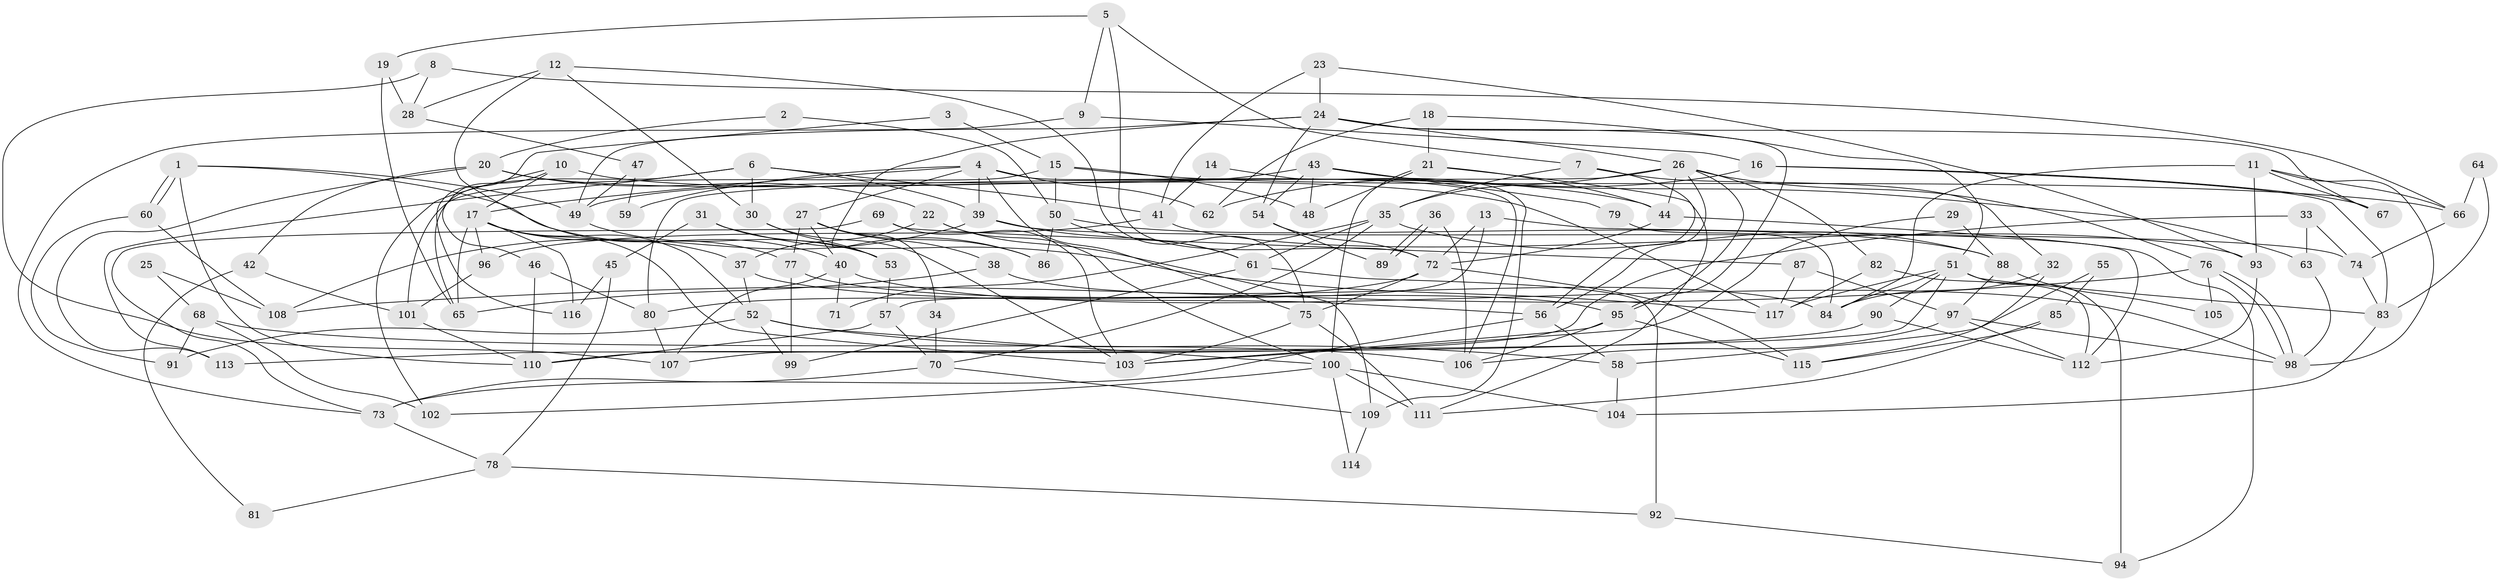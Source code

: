 // coarse degree distribution, {8: 0.07407407407407407, 2: 0.1111111111111111, 11: 0.012345679012345678, 6: 0.1111111111111111, 7: 0.09876543209876543, 3: 0.24691358024691357, 5: 0.18518518518518517, 4: 0.12345679012345678, 9: 0.024691358024691357, 10: 0.012345679012345678}
// Generated by graph-tools (version 1.1) at 2025/24/03/03/25 07:24:00]
// undirected, 117 vertices, 234 edges
graph export_dot {
graph [start="1"]
  node [color=gray90,style=filled];
  1;
  2;
  3;
  4;
  5;
  6;
  7;
  8;
  9;
  10;
  11;
  12;
  13;
  14;
  15;
  16;
  17;
  18;
  19;
  20;
  21;
  22;
  23;
  24;
  25;
  26;
  27;
  28;
  29;
  30;
  31;
  32;
  33;
  34;
  35;
  36;
  37;
  38;
  39;
  40;
  41;
  42;
  43;
  44;
  45;
  46;
  47;
  48;
  49;
  50;
  51;
  52;
  53;
  54;
  55;
  56;
  57;
  58;
  59;
  60;
  61;
  62;
  63;
  64;
  65;
  66;
  67;
  68;
  69;
  70;
  71;
  72;
  73;
  74;
  75;
  76;
  77;
  78;
  79;
  80;
  81;
  82;
  83;
  84;
  85;
  86;
  87;
  88;
  89;
  90;
  91;
  92;
  93;
  94;
  95;
  96;
  97;
  98;
  99;
  100;
  101;
  102;
  103;
  104;
  105;
  106;
  107;
  108;
  109;
  110;
  111;
  112;
  113;
  114;
  115;
  116;
  117;
  1 -- 60;
  1 -- 60;
  1 -- 40;
  1 -- 49;
  1 -- 110;
  2 -- 20;
  2 -- 50;
  3 -- 116;
  3 -- 15;
  4 -- 62;
  4 -- 75;
  4 -- 17;
  4 -- 27;
  4 -- 39;
  4 -- 59;
  4 -- 106;
  5 -- 7;
  5 -- 72;
  5 -- 9;
  5 -- 19;
  6 -- 113;
  6 -- 30;
  6 -- 39;
  6 -- 41;
  6 -- 65;
  7 -- 32;
  7 -- 35;
  7 -- 56;
  8 -- 107;
  8 -- 28;
  8 -- 66;
  9 -- 16;
  9 -- 73;
  10 -- 44;
  10 -- 17;
  10 -- 46;
  10 -- 102;
  11 -- 93;
  11 -- 66;
  11 -- 67;
  11 -- 84;
  11 -- 98;
  12 -- 30;
  12 -- 75;
  12 -- 28;
  12 -- 77;
  13 -- 57;
  13 -- 112;
  13 -- 72;
  14 -- 41;
  14 -- 109;
  15 -- 66;
  15 -- 50;
  15 -- 48;
  15 -- 101;
  16 -- 67;
  16 -- 83;
  16 -- 62;
  17 -- 37;
  17 -- 52;
  17 -- 65;
  17 -- 96;
  17 -- 103;
  17 -- 116;
  18 -- 21;
  18 -- 51;
  18 -- 62;
  19 -- 65;
  19 -- 28;
  20 -- 22;
  20 -- 117;
  20 -- 42;
  20 -- 113;
  21 -- 44;
  21 -- 100;
  21 -- 48;
  21 -- 111;
  22 -- 100;
  22 -- 37;
  22 -- 109;
  23 -- 41;
  23 -- 24;
  23 -- 93;
  24 -- 95;
  24 -- 86;
  24 -- 26;
  24 -- 49;
  24 -- 54;
  24 -- 67;
  25 -- 108;
  25 -- 68;
  26 -- 56;
  26 -- 35;
  26 -- 44;
  26 -- 76;
  26 -- 80;
  26 -- 82;
  26 -- 95;
  27 -- 40;
  27 -- 34;
  27 -- 38;
  27 -- 77;
  27 -- 86;
  28 -- 47;
  29 -- 103;
  29 -- 88;
  30 -- 103;
  30 -- 53;
  31 -- 117;
  31 -- 53;
  31 -- 45;
  32 -- 84;
  32 -- 115;
  33 -- 63;
  33 -- 110;
  33 -- 74;
  34 -- 70;
  35 -- 61;
  35 -- 70;
  35 -- 71;
  35 -- 88;
  36 -- 89;
  36 -- 89;
  36 -- 106;
  37 -- 52;
  37 -- 56;
  38 -- 65;
  38 -- 84;
  39 -- 61;
  39 -- 74;
  39 -- 108;
  40 -- 107;
  40 -- 98;
  40 -- 71;
  41 -- 96;
  41 -- 93;
  42 -- 101;
  42 -- 81;
  43 -- 48;
  43 -- 49;
  43 -- 54;
  43 -- 63;
  43 -- 79;
  44 -- 72;
  44 -- 94;
  45 -- 78;
  45 -- 116;
  46 -- 80;
  46 -- 110;
  47 -- 49;
  47 -- 59;
  49 -- 53;
  50 -- 61;
  50 -- 88;
  50 -- 86;
  51 -- 117;
  51 -- 84;
  51 -- 83;
  51 -- 90;
  51 -- 94;
  51 -- 107;
  52 -- 100;
  52 -- 58;
  52 -- 91;
  52 -- 99;
  53 -- 57;
  54 -- 72;
  54 -- 89;
  55 -- 85;
  55 -- 58;
  56 -- 58;
  56 -- 73;
  57 -- 70;
  57 -- 110;
  58 -- 104;
  60 -- 108;
  60 -- 91;
  61 -- 99;
  61 -- 92;
  63 -- 98;
  64 -- 66;
  64 -- 83;
  66 -- 74;
  68 -- 91;
  68 -- 106;
  68 -- 102;
  69 -- 73;
  69 -- 103;
  69 -- 87;
  70 -- 73;
  70 -- 109;
  72 -- 75;
  72 -- 80;
  72 -- 115;
  73 -- 78;
  74 -- 83;
  75 -- 103;
  75 -- 111;
  76 -- 98;
  76 -- 98;
  76 -- 105;
  76 -- 108;
  77 -- 95;
  77 -- 99;
  78 -- 92;
  78 -- 81;
  79 -- 84;
  80 -- 107;
  82 -- 112;
  82 -- 117;
  83 -- 104;
  85 -- 111;
  85 -- 115;
  87 -- 97;
  87 -- 117;
  88 -- 97;
  88 -- 105;
  90 -- 112;
  90 -- 113;
  92 -- 94;
  93 -- 112;
  95 -- 103;
  95 -- 106;
  95 -- 115;
  96 -- 101;
  97 -- 98;
  97 -- 106;
  97 -- 112;
  100 -- 111;
  100 -- 102;
  100 -- 104;
  100 -- 114;
  101 -- 110;
  109 -- 114;
}
